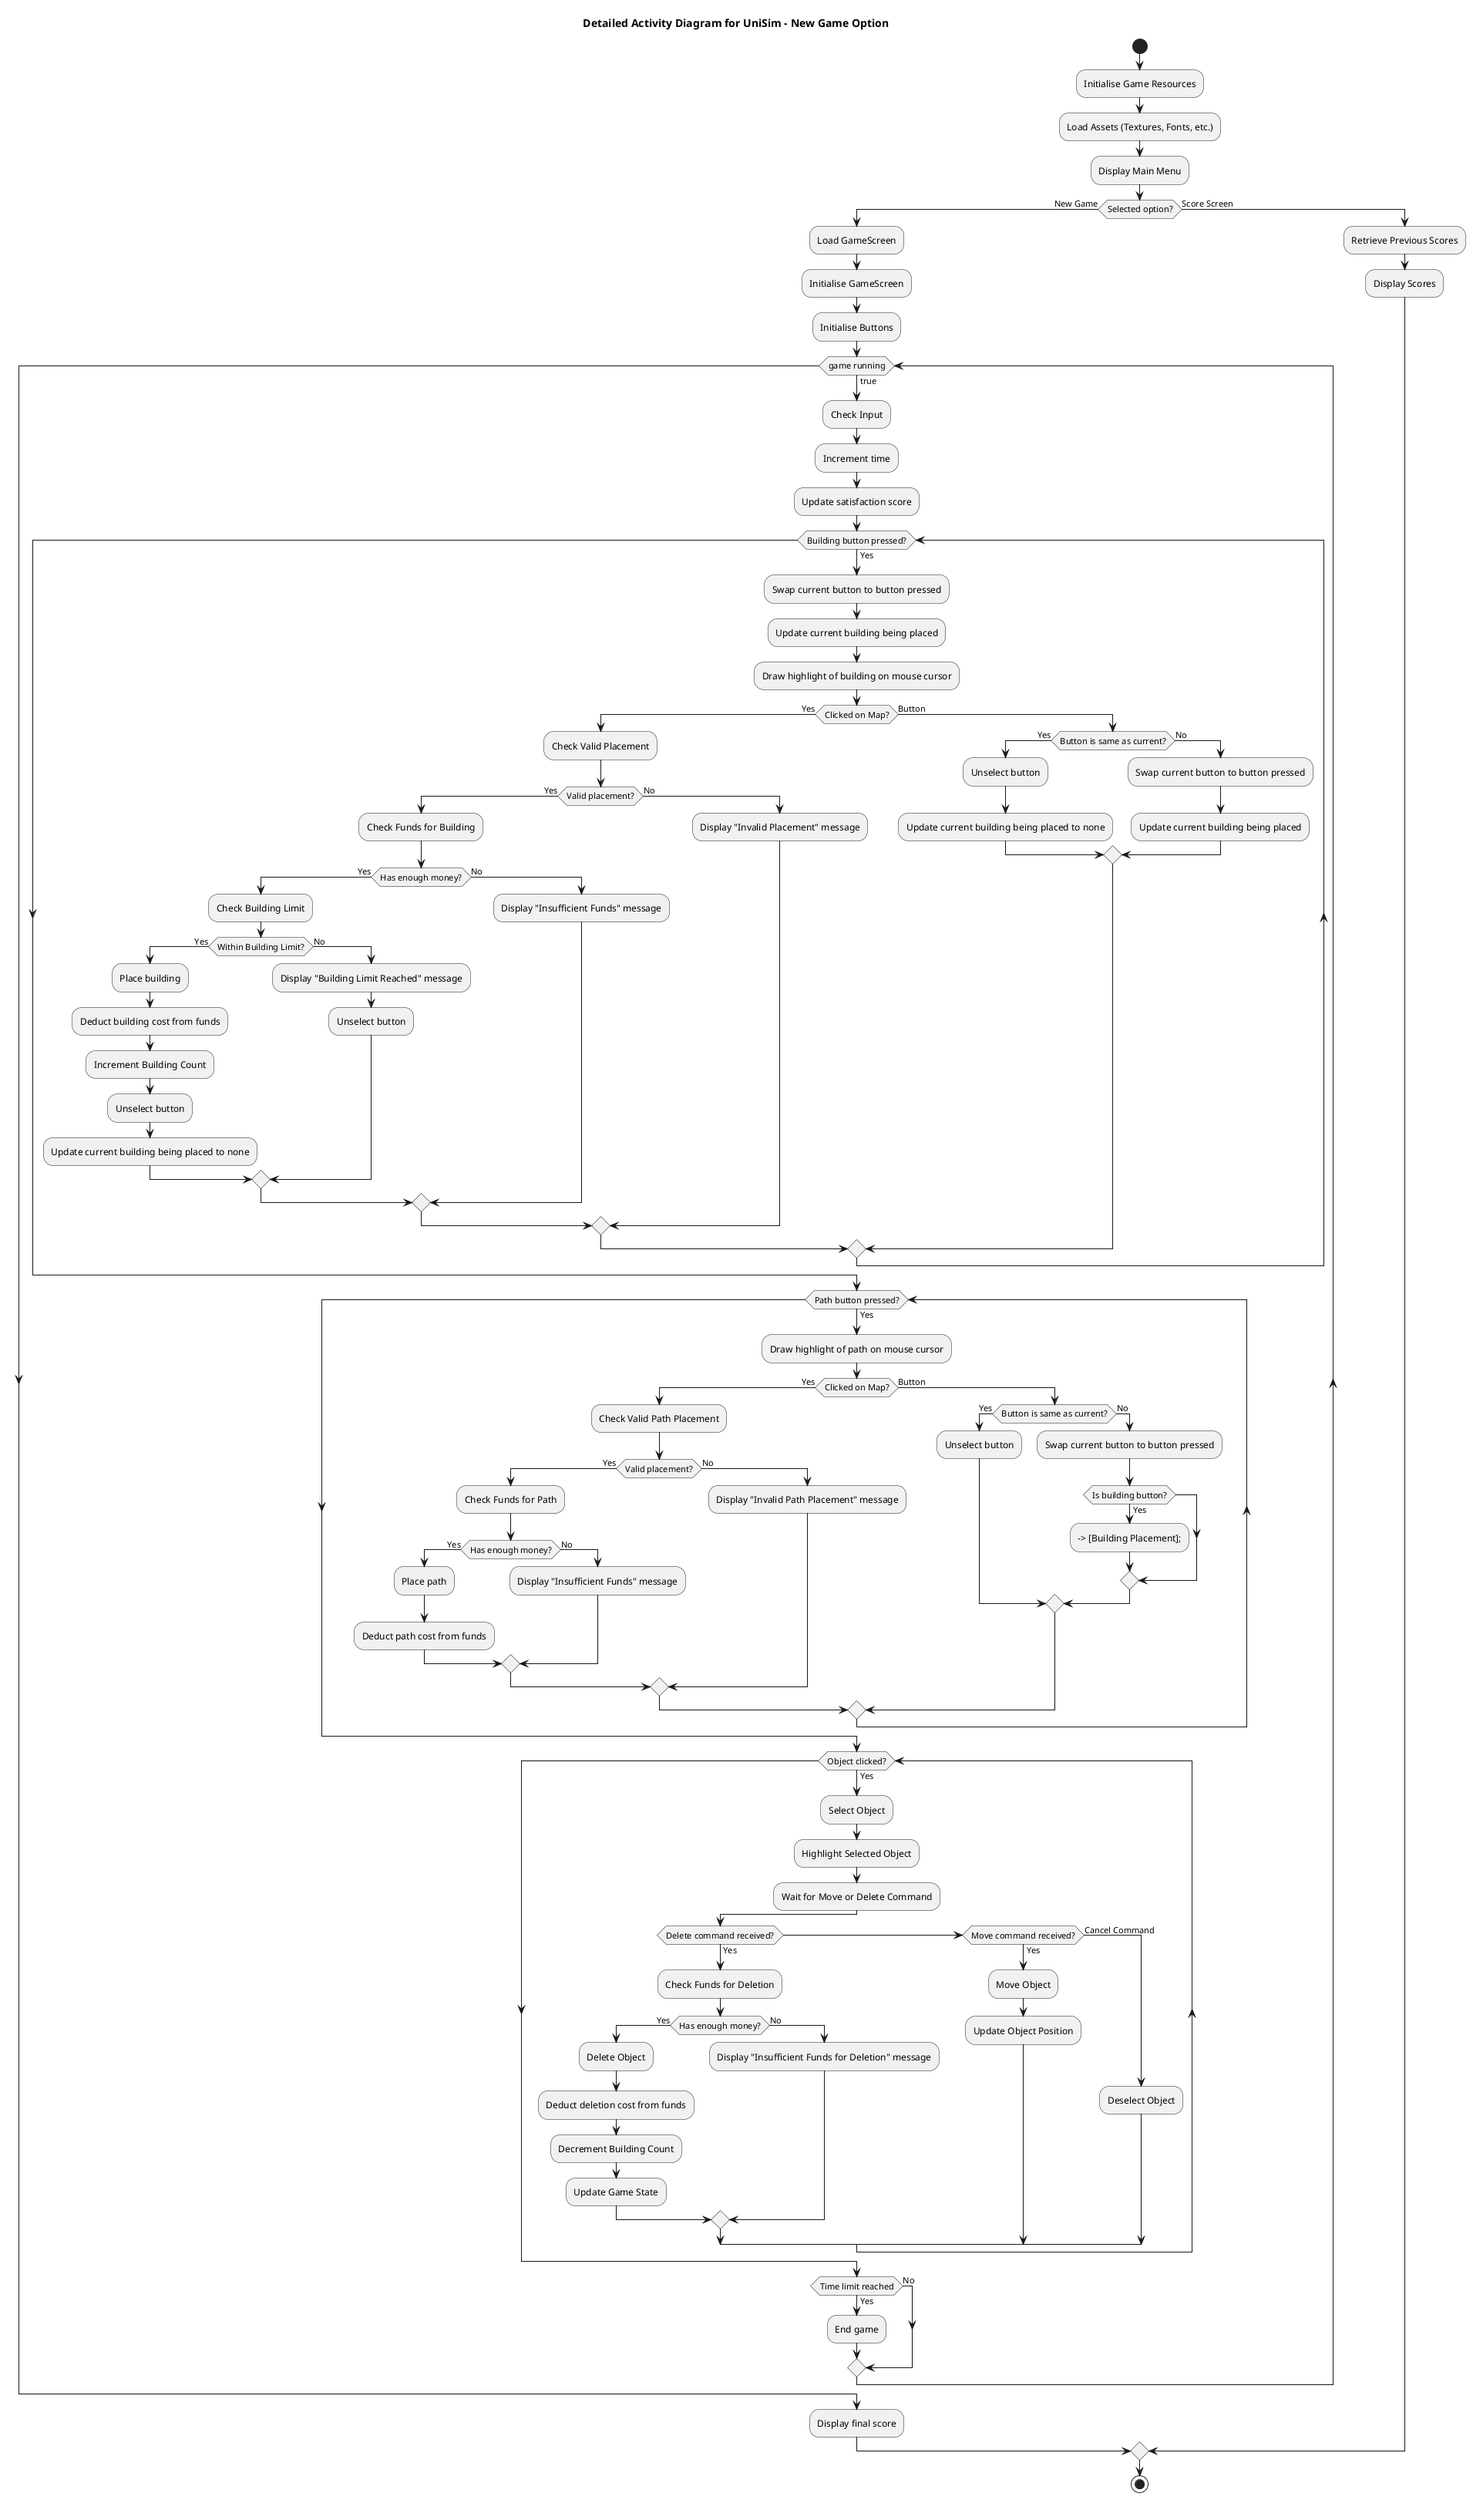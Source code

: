 @startuml
title Detailed Activity Diagram for UniSim - New Game Option

start
:Initialise Game Resources;
:Load Assets (Textures, Fonts, etc.);
:Display Main Menu;

if (Selected option?) then (New Game)
    :Load GameScreen;
    :Initialise GameScreen;
    :Initialise Buttons;
    while (game running) is (true)
        :Check Input;
        :Increment time;
        :Update satisfaction score;

        ' Handle Building Placement
        while (Building button pressed?) is (Yes)
            :Swap current button to button pressed;
            :Update current building being placed;
            :Draw highlight of building on mouse cursor;
            if (Clicked on Map?) then (Yes)
                :Check Valid Placement;
                if (Valid placement?) then (Yes)
                    :Check Funds for Building;
                    if (Has enough money?) then (Yes)
                        :Check Building Limit;
                        if (Within Building Limit?) then (Yes)
                            :Place building;
                            :Deduct building cost from funds;
                            :Increment Building Count;
                            :Unselect button;
                            :Update current building being placed to none;
                        else (No)
                            :Display "Building Limit Reached" message;
                            :Unselect button;
                        endif
                    else (No)
                        :Display "Insufficient Funds" message;
                    endif
                else (No)
                    :Display "Invalid Placement" message;
                endif
            else (Button)
                if (Button is same as current?) then (Yes)
                    :Unselect button;
                    :Update current building being placed to none;
                else (No)
                    :Swap current button to button pressed;
                    :Update current building being placed;
                endif
            endif
        endwhile

        ' Handle Path Placement
        while (Path button pressed?) is (Yes)
            :Draw highlight of path on mouse cursor;
            if (Clicked on Map?) then (Yes)
                :Check Valid Path Placement;
                if (Valid placement?) then (Yes)
                    :Check Funds for Path;
                    if (Has enough money?) then (Yes)
                        :Place path;
                        :Deduct path cost from funds;
                    else (No)
                        :Display "Insufficient Funds" message;
                    endif
                else (No)
                    :Display "Invalid Path Placement" message;
                endif
            else (Button)
                if (Button is same as current?) then (Yes)
                    :Unselect button;
                else (No)
                    :Swap current button to button pressed;
                    if (Is building button?) then (Yes)
                        --> [Building Placement];
                    endif
                endif
            endif
        endwhile

        ' Handle Object Selection, Moving, and Deletion
        while (Object clicked?) is (Yes)
            :Select Object;
            :Highlight Selected Object;
            :Wait for Move or Delete Command;

            if (Delete command received?) then (Yes)
                :Check Funds for Deletion;
                if (Has enough money?) then (Yes)
                    :Delete Object;
                    :Deduct deletion cost from funds;
                    :Decrement Building Count;
                    :Update Game State;
                else (No)
                    :Display "Insufficient Funds for Deletion" message;
                endif
            elseif (Move command received?) then (Yes)
                :Move Object;
                :Update Object Position;
            else (Cancel Command)
                :Deselect Object;
            endif
        endwhile

    if (Time limit reached) then (Yes)
        :End game;
    else (No)
    endif
    endwhile
:Display final score;

else (Score Screen)
    :Retrieve Previous Scores;
    :Display Scores;
endif

stop
@enduml
